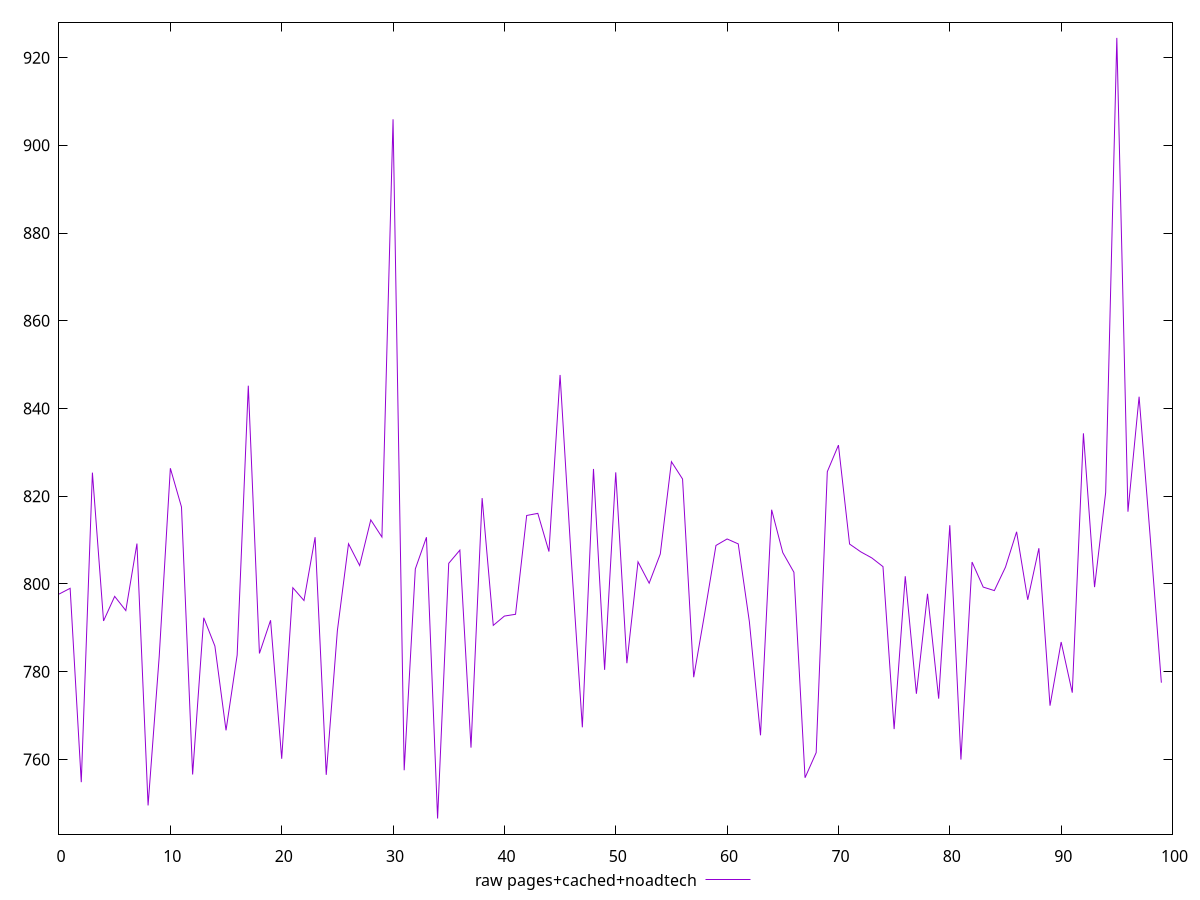 $_rawPagesCachedNoadtech <<EOF
797.6919999999997
799.0080000000003
754.8080000000001
825.3800000000003
791.5720000000006
797.1719999999998
793.9319999999999
809.2079999999997
749.5040000000002
783.4960000000001
826.3840000000007
817.5520000000001
756.556
792.296
785.8439999999996
766.6239999999996
783.7960000000005
845.2039999999998
784.164
791.7239999999997
760.1520000000005
799.1400000000003
796.2280000000004
810.6680000000001
756.4800000000006
789.3600000000004
809.1600000000005
804.2080000000008
814.6120000000002
810.6960000000003
905.9480000000007
757.5319999999995
803.4280000000009
810.6520000000007
746.5239999999998
804.7039999999993
807.7119999999998
762.6880000000002
819.5760000000001
790.56
792.6800000000006
793.0879999999999
815.6159999999998
816.0999999999995
807.3880000000004
847.6560000000003
805.7839999999998
767.3160000000001
826.2199999999998
780.420000000001
825.4519999999998
781.9359999999999
805.0440000000004
800.1800000000004
806.8320000000011
827.880000000001
823.9280000000002
778.7400000000004
793.4679999999996
808.780000000001
810.2600000000001
809.1360000000002
791.4160000000003
765.4959999999998
816.9239999999999
807.152
802.6679999999997
755.8200000000004
761.5479999999998
825.6039999999998
831.6560000000003
809.1000000000001
807.3320000000003
805.9279999999999
803.9520000000009
766.9160000000004
801.7680000000004
774.9640000000013
797.7600000000001
773.8519999999999
813.3960000000008
759.9559999999998
804.9960000000002
799.2879999999998
798.4880000000004
803.8319999999995
811.8960000000002
796.3960000000002
808.1479999999999
772.2520000000006
786.768
775.2160000000006
834.3440000000002
799.2800000000009
820.8720000000001
924.4960000000003
816.4759999999998
842.6920000000006
810.6400000000001
777.4960000000001
EOF
set key outside below
set terminal pngcairo
set output "report_00006_2020-11-02T20-21-41.718Z/mainthread-work-breakdown/pages+cached+noadtech//raw.png"
set yrange [742.9645599999998:928.0554400000003]
plot $_rawPagesCachedNoadtech title "raw pages+cached+noadtech" with line ,